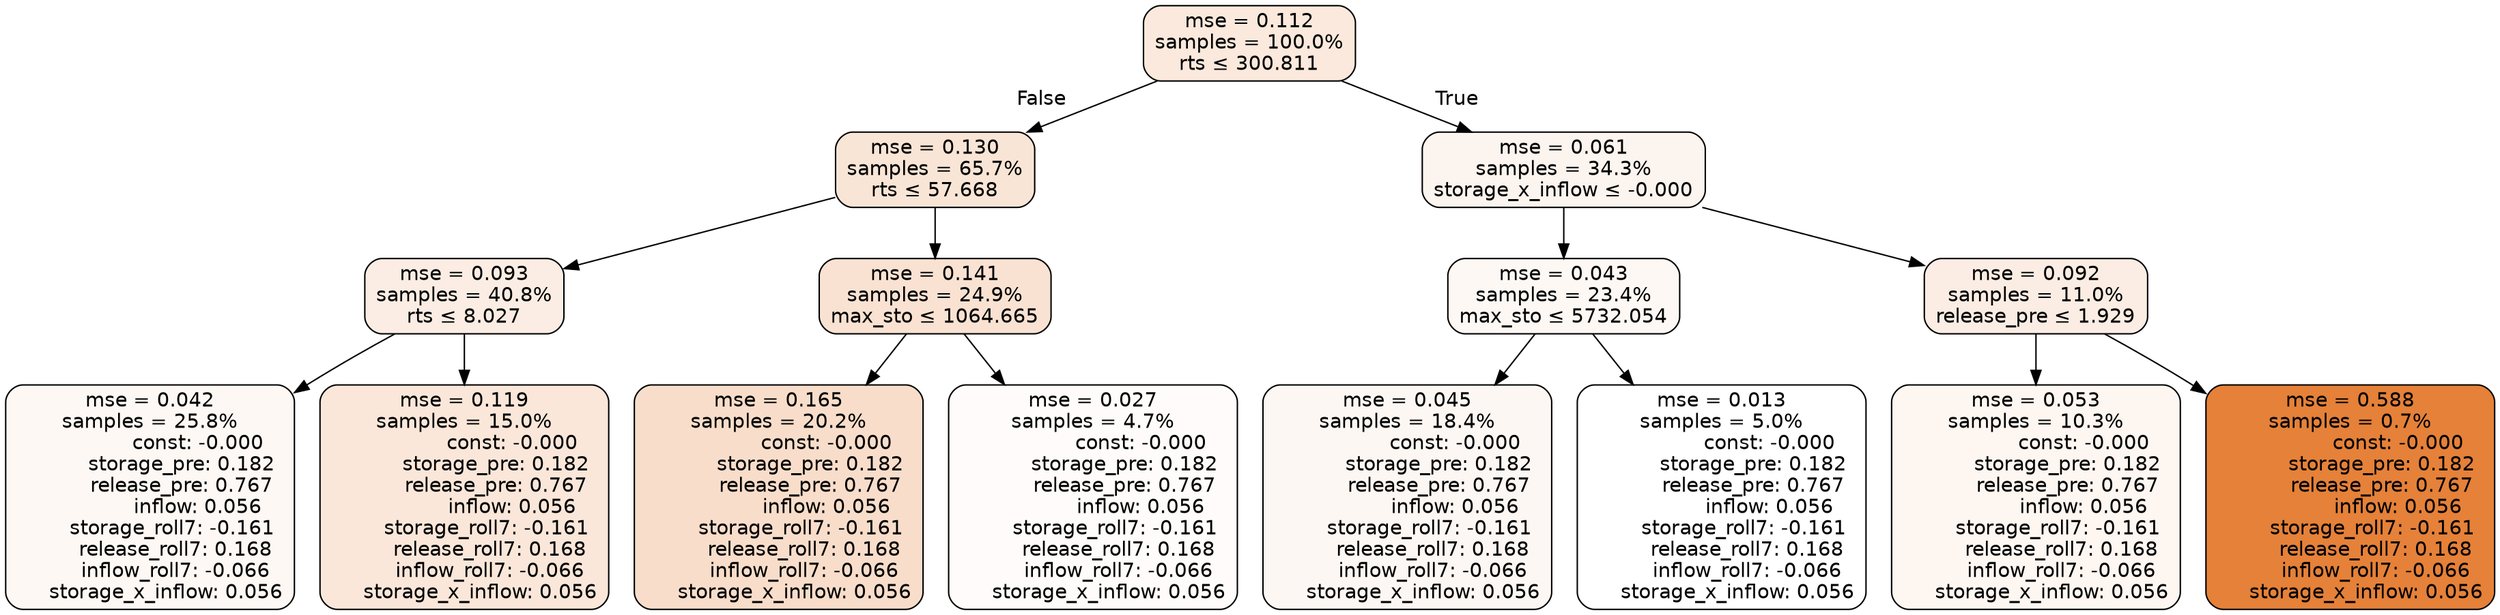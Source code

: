 digraph tree {
node [shape=rectangle, style="filled, rounded", color="black", fontname=helvetica] ;
edge [fontname=helvetica] ;
	"0" [label="mse = 0.112
samples = 100.0%
rts &le; 300.811", fillcolor="#fae9dc"]
	"1" [label="mse = 0.130
samples = 65.7%
rts &le; 57.668", fillcolor="#f9e5d6"]
	"2" [label="mse = 0.093
samples = 40.8%
rts &le; 8.027", fillcolor="#fbede3"]
	"3" [label="mse = 0.042
samples = 25.8%
               const: -0.000
          storage_pre: 0.182
          release_pre: 0.767
               inflow: 0.056
       storage_roll7: -0.161
        release_roll7: 0.168
        inflow_roll7: -0.066
     storage_x_inflow: 0.056", fillcolor="#fdf8f4"]
	"4" [label="mse = 0.119
samples = 15.0%
               const: -0.000
          storage_pre: 0.182
          release_pre: 0.767
               inflow: 0.056
       storage_roll7: -0.161
        release_roll7: 0.168
        inflow_roll7: -0.066
     storage_x_inflow: 0.056", fillcolor="#fae7da"]
	"5" [label="mse = 0.141
samples = 24.9%
max_sto &le; 1064.665", fillcolor="#f9e2d2"]
	"6" [label="mse = 0.165
samples = 20.2%
               const: -0.000
          storage_pre: 0.182
          release_pre: 0.767
               inflow: 0.056
       storage_roll7: -0.161
        release_roll7: 0.168
        inflow_roll7: -0.066
     storage_x_inflow: 0.056", fillcolor="#f8ddca"]
	"7" [label="mse = 0.027
samples = 4.7%
               const: -0.000
          storage_pre: 0.182
          release_pre: 0.767
               inflow: 0.056
       storage_roll7: -0.161
        release_roll7: 0.168
        inflow_roll7: -0.066
     storage_x_inflow: 0.056", fillcolor="#fefbfa"]
	"8" [label="mse = 0.061
samples = 34.3%
storage_x_inflow &le; -0.000", fillcolor="#fcf4ee"]
	"9" [label="mse = 0.043
samples = 23.4%
max_sto &le; 5732.054", fillcolor="#fdf8f4"]
	"10" [label="mse = 0.045
samples = 18.4%
               const: -0.000
          storage_pre: 0.182
          release_pre: 0.767
               inflow: 0.056
       storage_roll7: -0.161
        release_roll7: 0.168
        inflow_roll7: -0.066
     storage_x_inflow: 0.056", fillcolor="#fdf7f3"]
	"11" [label="mse = 0.013
samples = 5.0%
               const: -0.000
          storage_pre: 0.182
          release_pre: 0.767
               inflow: 0.056
       storage_roll7: -0.161
        release_roll7: 0.168
        inflow_roll7: -0.066
     storage_x_inflow: 0.056", fillcolor="#ffffff"]
	"12" [label="mse = 0.092
samples = 11.0%
release_pre &le; 1.929", fillcolor="#fbede3"]
	"13" [label="mse = 0.053
samples = 10.3%
               const: -0.000
          storage_pre: 0.182
          release_pre: 0.767
               inflow: 0.056
       storage_roll7: -0.161
        release_roll7: 0.168
        inflow_roll7: -0.066
     storage_x_inflow: 0.056", fillcolor="#fdf6f1"]
	"14" [label="mse = 0.588
samples = 0.7%
               const: -0.000
          storage_pre: 0.182
          release_pre: 0.767
               inflow: 0.056
       storage_roll7: -0.161
        release_roll7: 0.168
        inflow_roll7: -0.066
     storage_x_inflow: 0.056", fillcolor="#e58139"]

	"0" -> "1" [labeldistance=2.5, labelangle=45, headlabel="False"]
	"1" -> "2"
	"2" -> "3"
	"2" -> "4"
	"1" -> "5"
	"5" -> "6"
	"5" -> "7"
	"0" -> "8" [labeldistance=2.5, labelangle=-45, headlabel="True"]
	"8" -> "9"
	"9" -> "10"
	"9" -> "11"
	"8" -> "12"
	"12" -> "13"
	"12" -> "14"
}